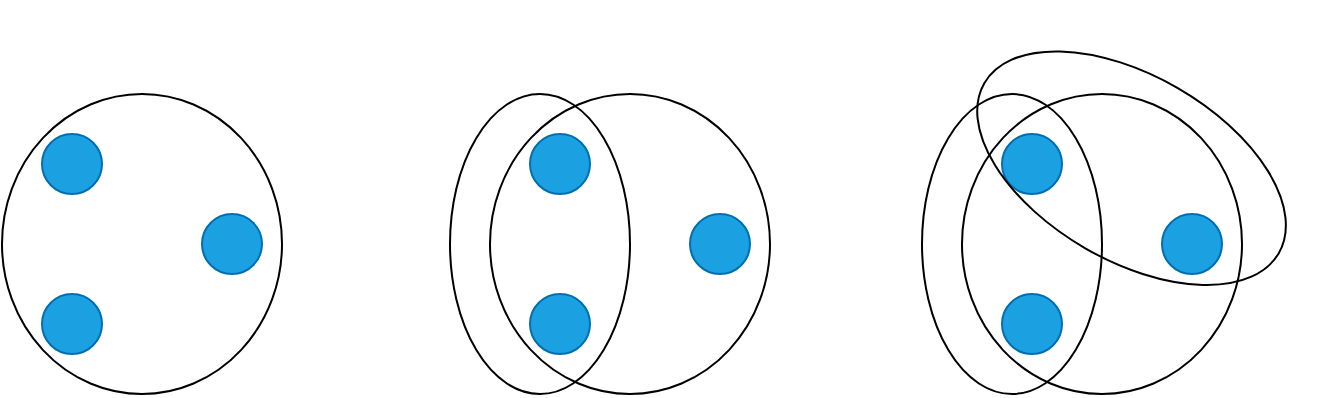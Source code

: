 <mxfile version="20.4.0" type="github">
  <diagram id="XPKDcz3jmvRQqg5b9kz9" name="第 1 页">
    <mxGraphModel dx="786" dy="522" grid="1" gridSize="10" guides="1" tooltips="1" connect="1" arrows="1" fold="1" page="1" pageScale="1" pageWidth="827" pageHeight="1169" math="0" shadow="0">
      <root>
        <mxCell id="0" />
        <mxCell id="1" parent="0" />
        <mxCell id="UXXO0kiPecKv-J_DsosJ-16" value="" style="group" vertex="1" connectable="0" parent="1">
          <mxGeometry x="100" y="190" width="140" height="150" as="geometry" />
        </mxCell>
        <mxCell id="UXXO0kiPecKv-J_DsosJ-6" value="" style="ellipse;whiteSpace=wrap;html=1;aspect=fixed;fillColor=#1ba1e2;strokeColor=#006EAF;fontColor=#ffffff;container=0;" vertex="1" parent="UXXO0kiPecKv-J_DsosJ-16">
          <mxGeometry x="20" y="20" width="30" height="30" as="geometry" />
        </mxCell>
        <mxCell id="UXXO0kiPecKv-J_DsosJ-7" value="" style="ellipse;whiteSpace=wrap;html=1;aspect=fixed;fillColor=#1ba1e2;strokeColor=#006EAF;fontColor=#ffffff;container=0;" vertex="1" parent="UXXO0kiPecKv-J_DsosJ-16">
          <mxGeometry x="20" y="100" width="30" height="30" as="geometry" />
        </mxCell>
        <mxCell id="UXXO0kiPecKv-J_DsosJ-8" value="" style="ellipse;whiteSpace=wrap;html=1;aspect=fixed;fillColor=#1ba1e2;strokeColor=#006EAF;fontColor=#ffffff;container=0;" vertex="1" parent="UXXO0kiPecKv-J_DsosJ-16">
          <mxGeometry x="100" y="60" width="30" height="30" as="geometry" />
        </mxCell>
        <mxCell id="UXXO0kiPecKv-J_DsosJ-13" value="" style="ellipse;whiteSpace=wrap;html=1;fillColor=none;container=0;" vertex="1" parent="UXXO0kiPecKv-J_DsosJ-16">
          <mxGeometry width="140" height="150" as="geometry" />
        </mxCell>
        <mxCell id="UXXO0kiPecKv-J_DsosJ-23" value="" style="group" vertex="1" connectable="0" parent="1">
          <mxGeometry x="324" y="190" width="160" height="150" as="geometry" />
        </mxCell>
        <mxCell id="UXXO0kiPecKv-J_DsosJ-18" value="" style="ellipse;whiteSpace=wrap;html=1;aspect=fixed;fillColor=#1ba1e2;strokeColor=#006EAF;fontColor=#ffffff;container=0;" vertex="1" parent="UXXO0kiPecKv-J_DsosJ-23">
          <mxGeometry x="40" y="20" width="30" height="30" as="geometry" />
        </mxCell>
        <mxCell id="UXXO0kiPecKv-J_DsosJ-19" value="" style="ellipse;whiteSpace=wrap;html=1;aspect=fixed;fillColor=#1ba1e2;strokeColor=#006EAF;fontColor=#ffffff;container=0;" vertex="1" parent="UXXO0kiPecKv-J_DsosJ-23">
          <mxGeometry x="40" y="100" width="30" height="30" as="geometry" />
        </mxCell>
        <mxCell id="UXXO0kiPecKv-J_DsosJ-20" value="" style="ellipse;whiteSpace=wrap;html=1;aspect=fixed;fillColor=#1ba1e2;strokeColor=#006EAF;fontColor=#ffffff;container=0;" vertex="1" parent="UXXO0kiPecKv-J_DsosJ-23">
          <mxGeometry x="120" y="60" width="30" height="30" as="geometry" />
        </mxCell>
        <mxCell id="UXXO0kiPecKv-J_DsosJ-21" value="" style="ellipse;whiteSpace=wrap;html=1;fillColor=none;container=0;" vertex="1" parent="UXXO0kiPecKv-J_DsosJ-23">
          <mxGeometry x="20" width="140" height="150" as="geometry" />
        </mxCell>
        <mxCell id="UXXO0kiPecKv-J_DsosJ-22" value="" style="ellipse;whiteSpace=wrap;html=1;fillColor=none;container=0;" vertex="1" parent="UXXO0kiPecKv-J_DsosJ-23">
          <mxGeometry width="90" height="150" as="geometry" />
        </mxCell>
        <mxCell id="UXXO0kiPecKv-J_DsosJ-24" value="" style="group" vertex="1" connectable="0" parent="1">
          <mxGeometry x="560" y="190" width="189.77" height="150" as="geometry" />
        </mxCell>
        <mxCell id="UXXO0kiPecKv-J_DsosJ-25" value="" style="ellipse;whiteSpace=wrap;html=1;aspect=fixed;fillColor=#1ba1e2;strokeColor=#006EAF;fontColor=#ffffff;container=0;" vertex="1" parent="UXXO0kiPecKv-J_DsosJ-24">
          <mxGeometry x="40" y="20" width="30" height="30" as="geometry" />
        </mxCell>
        <mxCell id="UXXO0kiPecKv-J_DsosJ-26" value="" style="ellipse;whiteSpace=wrap;html=1;aspect=fixed;fillColor=#1ba1e2;strokeColor=#006EAF;fontColor=#ffffff;container=0;" vertex="1" parent="UXXO0kiPecKv-J_DsosJ-24">
          <mxGeometry x="40" y="100" width="30" height="30" as="geometry" />
        </mxCell>
        <mxCell id="UXXO0kiPecKv-J_DsosJ-27" value="" style="ellipse;whiteSpace=wrap;html=1;aspect=fixed;fillColor=#1ba1e2;strokeColor=#006EAF;fontColor=#ffffff;container=0;" vertex="1" parent="UXXO0kiPecKv-J_DsosJ-24">
          <mxGeometry x="120" y="60" width="30" height="30" as="geometry" />
        </mxCell>
        <mxCell id="UXXO0kiPecKv-J_DsosJ-28" value="" style="ellipse;whiteSpace=wrap;html=1;fillColor=none;container=0;" vertex="1" parent="UXXO0kiPecKv-J_DsosJ-24">
          <mxGeometry x="20" width="140" height="150" as="geometry" />
        </mxCell>
        <mxCell id="UXXO0kiPecKv-J_DsosJ-29" value="" style="ellipse;whiteSpace=wrap;html=1;fillColor=none;container=0;" vertex="1" parent="UXXO0kiPecKv-J_DsosJ-24">
          <mxGeometry width="90" height="150" as="geometry" />
        </mxCell>
        <mxCell id="UXXO0kiPecKv-J_DsosJ-30" value="" style="ellipse;whiteSpace=wrap;html=1;fillColor=none;rotation=30;" vertex="1" parent="UXXO0kiPecKv-J_DsosJ-24">
          <mxGeometry x="19.77" y="-9.16" width="170" height="92.5" as="geometry" />
        </mxCell>
      </root>
    </mxGraphModel>
  </diagram>
</mxfile>
